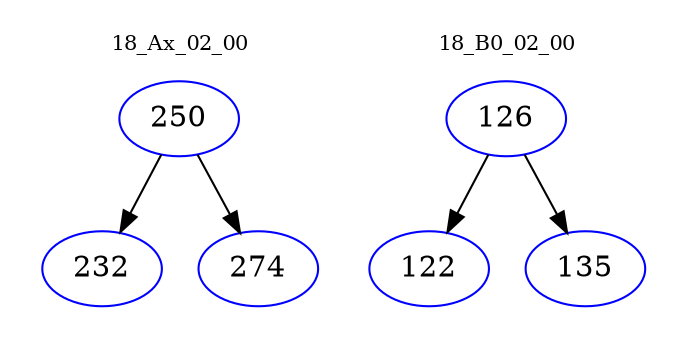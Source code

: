 digraph{
subgraph cluster_0 {
color = white
label = "18_Ax_02_00";
fontsize=10;
T0_250 [label="250", color="blue"]
T0_250 -> T0_232 [color="black"]
T0_232 [label="232", color="blue"]
T0_250 -> T0_274 [color="black"]
T0_274 [label="274", color="blue"]
}
subgraph cluster_1 {
color = white
label = "18_B0_02_00";
fontsize=10;
T1_126 [label="126", color="blue"]
T1_126 -> T1_122 [color="black"]
T1_122 [label="122", color="blue"]
T1_126 -> T1_135 [color="black"]
T1_135 [label="135", color="blue"]
}
}
